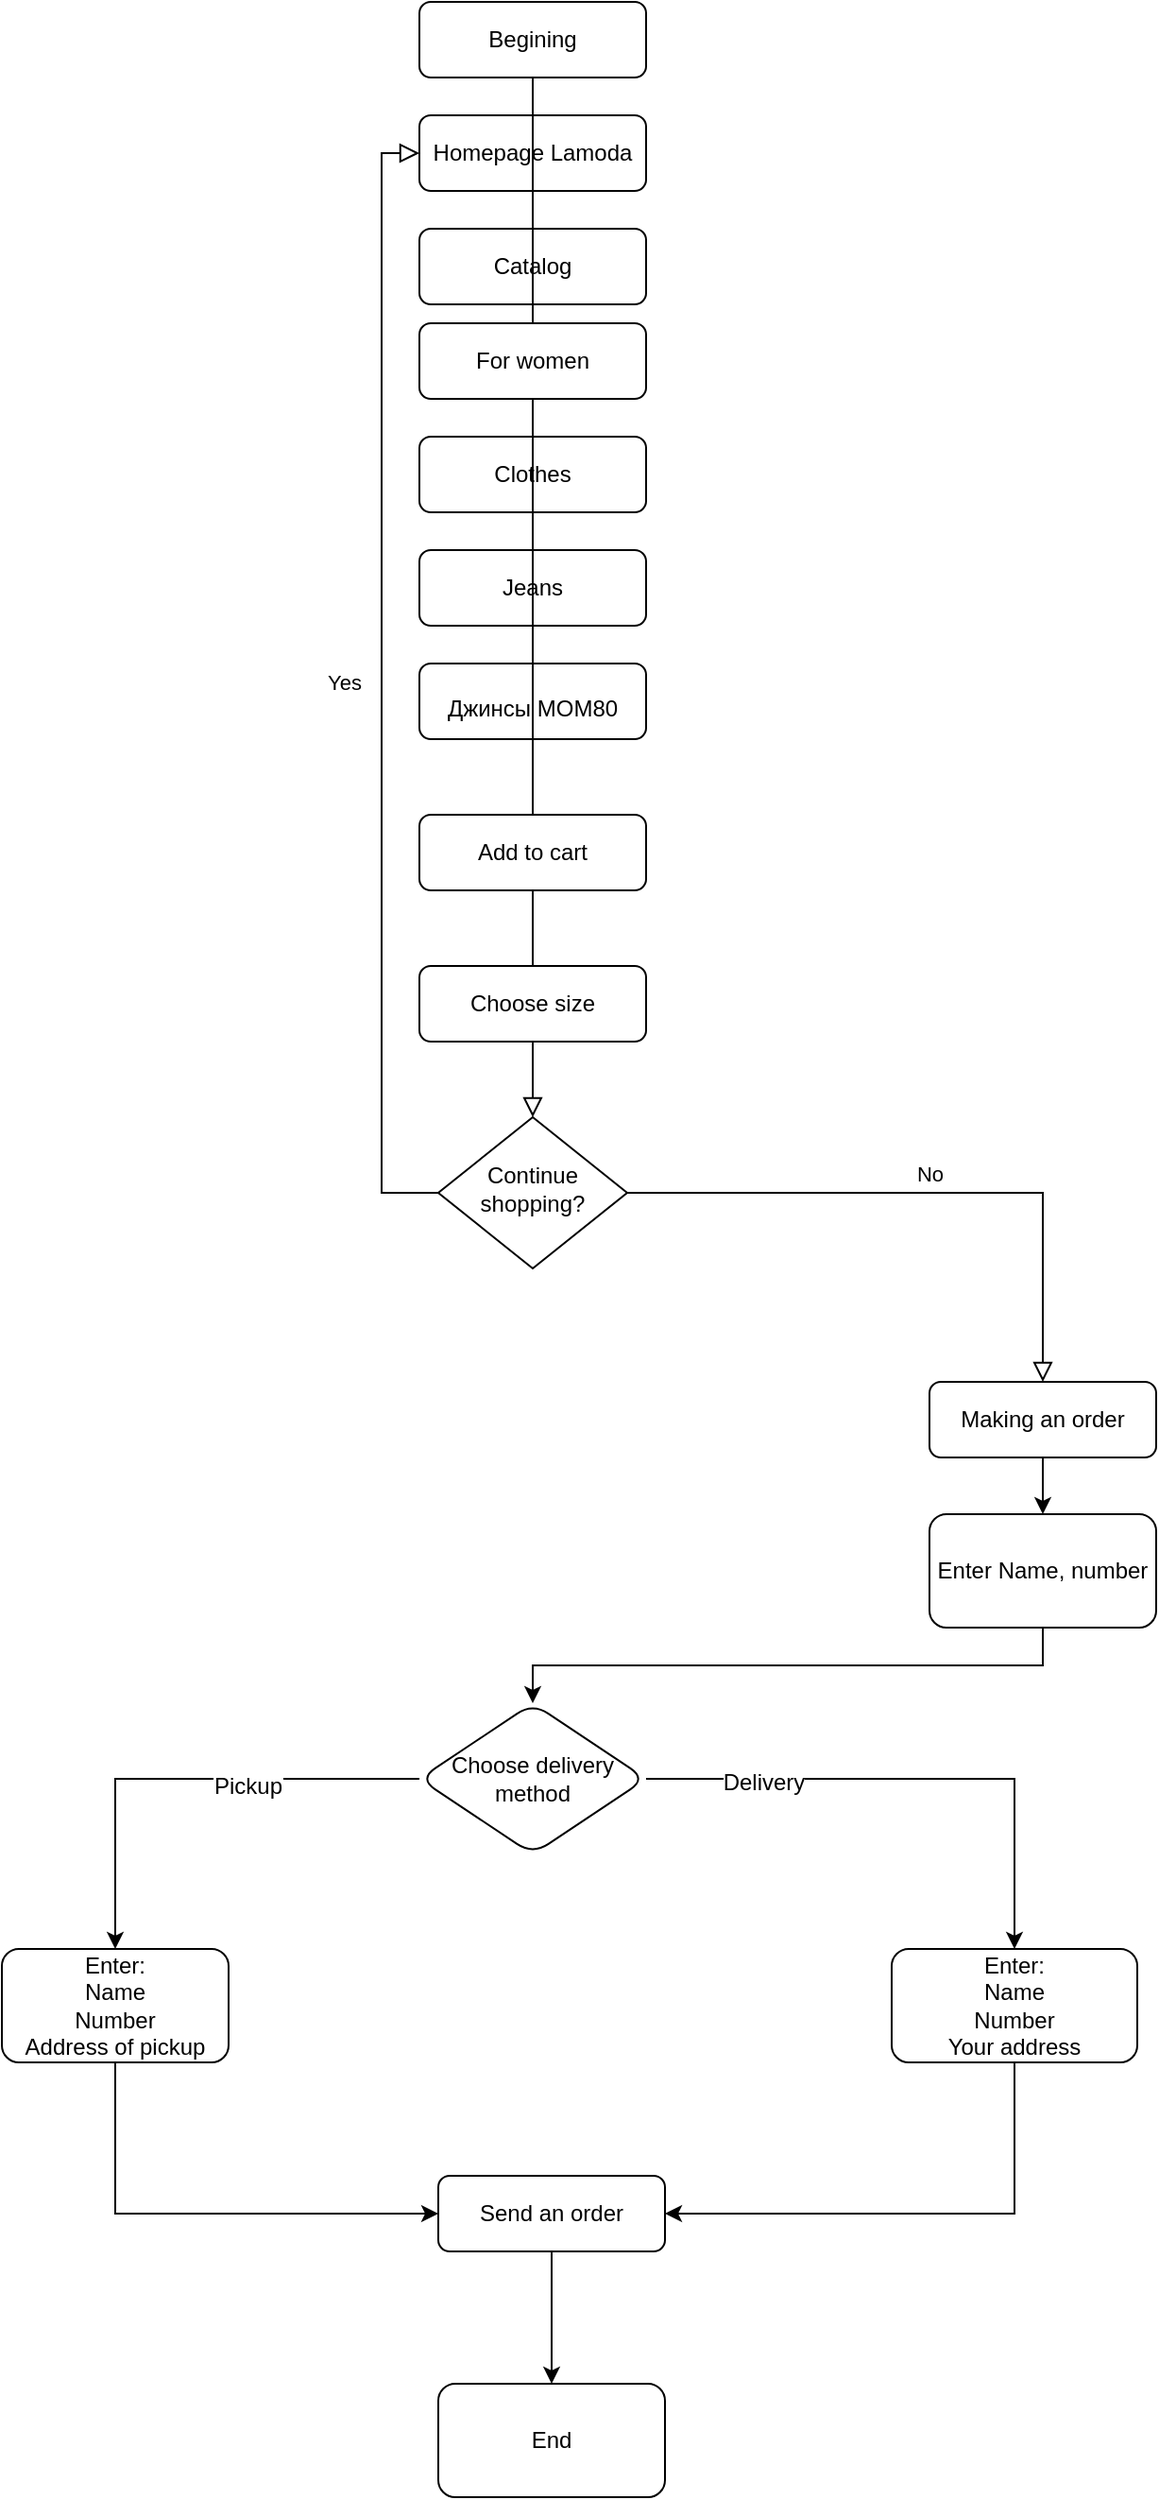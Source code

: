 <mxfile version="15.4.1" type="github">
  <diagram id="C5RBs43oDa-KdzZeNtuy" name="Page-1">
    <mxGraphModel dx="1422" dy="804" grid="1" gridSize="10" guides="1" tooltips="1" connect="1" arrows="1" fold="1" page="1" pageScale="1" pageWidth="827" pageHeight="1169" math="0" shadow="0">
      <root>
        <mxCell id="WIyWlLk6GJQsqaUBKTNV-0" />
        <mxCell id="WIyWlLk6GJQsqaUBKTNV-1" parent="WIyWlLk6GJQsqaUBKTNV-0" />
        <mxCell id="WIyWlLk6GJQsqaUBKTNV-2" value="" style="rounded=0;html=1;jettySize=auto;orthogonalLoop=1;fontSize=11;endArrow=block;endFill=0;endSize=8;strokeWidth=1;shadow=0;labelBackgroundColor=none;edgeStyle=orthogonalEdgeStyle;startArrow=none;" parent="WIyWlLk6GJQsqaUBKTNV-1" source="yYKnan3P69dN7nLsDYtK-8" target="WIyWlLk6GJQsqaUBKTNV-6" edge="1">
          <mxGeometry relative="1" as="geometry">
            <Array as="points">
              <mxPoint x="380" y="630" />
              <mxPoint x="380" y="630" />
            </Array>
          </mxGeometry>
        </mxCell>
        <mxCell id="WIyWlLk6GJQsqaUBKTNV-3" value="Begining" style="rounded=1;whiteSpace=wrap;html=1;fontSize=12;glass=0;strokeWidth=1;shadow=0;" parent="WIyWlLk6GJQsqaUBKTNV-1" vertex="1">
          <mxGeometry x="320" y="10" width="120" height="40" as="geometry" />
        </mxCell>
        <mxCell id="WIyWlLk6GJQsqaUBKTNV-4" value="Yes" style="rounded=0;html=1;jettySize=auto;orthogonalLoop=1;fontSize=11;endArrow=block;endFill=0;endSize=8;strokeWidth=1;shadow=0;labelBackgroundColor=none;edgeStyle=orthogonalEdgeStyle;entryX=0;entryY=0.5;entryDx=0;entryDy=0;" parent="WIyWlLk6GJQsqaUBKTNV-1" source="WIyWlLk6GJQsqaUBKTNV-6" target="yYKnan3P69dN7nLsDYtK-1" edge="1">
          <mxGeometry y="20" relative="1" as="geometry">
            <mxPoint as="offset" />
            <mxPoint x="300" y="90" as="targetPoint" />
            <Array as="points">
              <mxPoint x="300" y="640" />
              <mxPoint x="300" y="90" />
            </Array>
          </mxGeometry>
        </mxCell>
        <mxCell id="WIyWlLk6GJQsqaUBKTNV-5" value="No" style="edgeStyle=orthogonalEdgeStyle;rounded=0;html=1;jettySize=auto;orthogonalLoop=1;fontSize=11;endArrow=block;endFill=0;endSize=8;strokeWidth=1;shadow=0;labelBackgroundColor=none;" parent="WIyWlLk6GJQsqaUBKTNV-1" source="WIyWlLk6GJQsqaUBKTNV-6" target="WIyWlLk6GJQsqaUBKTNV-7" edge="1">
          <mxGeometry y="10" relative="1" as="geometry">
            <mxPoint as="offset" />
          </mxGeometry>
        </mxCell>
        <mxCell id="WIyWlLk6GJQsqaUBKTNV-6" value="Continue shopping?" style="rhombus;whiteSpace=wrap;html=1;shadow=0;fontFamily=Helvetica;fontSize=12;align=center;strokeWidth=1;spacing=6;spacingTop=-4;" parent="WIyWlLk6GJQsqaUBKTNV-1" vertex="1">
          <mxGeometry x="330" y="600" width="100" height="80" as="geometry" />
        </mxCell>
        <mxCell id="yYKnan3P69dN7nLsDYtK-13" style="edgeStyle=orthogonalEdgeStyle;rounded=0;orthogonalLoop=1;jettySize=auto;html=1;exitX=0.5;exitY=1;exitDx=0;exitDy=0;fontSize=12;" edge="1" parent="WIyWlLk6GJQsqaUBKTNV-1" source="WIyWlLk6GJQsqaUBKTNV-7" target="yYKnan3P69dN7nLsDYtK-12">
          <mxGeometry relative="1" as="geometry" />
        </mxCell>
        <mxCell id="WIyWlLk6GJQsqaUBKTNV-7" value="Making an order" style="rounded=1;whiteSpace=wrap;html=1;fontSize=12;glass=0;strokeWidth=1;shadow=0;" parent="WIyWlLk6GJQsqaUBKTNV-1" vertex="1">
          <mxGeometry x="590" y="740" width="120" height="40" as="geometry" />
        </mxCell>
        <mxCell id="yYKnan3P69dN7nLsDYtK-1" value="Homepage Lamoda" style="rounded=1;whiteSpace=wrap;html=1;" vertex="1" parent="WIyWlLk6GJQsqaUBKTNV-1">
          <mxGeometry x="320" y="70" width="120" height="40" as="geometry" />
        </mxCell>
        <mxCell id="yYKnan3P69dN7nLsDYtK-2" value="Catalog" style="rounded=1;whiteSpace=wrap;html=1;" vertex="1" parent="WIyWlLk6GJQsqaUBKTNV-1">
          <mxGeometry x="320" y="130" width="120" height="40" as="geometry" />
        </mxCell>
        <mxCell id="yYKnan3P69dN7nLsDYtK-4" value="Clothes" style="rounded=1;whiteSpace=wrap;html=1;" vertex="1" parent="WIyWlLk6GJQsqaUBKTNV-1">
          <mxGeometry x="320" y="240" width="120" height="40" as="geometry" />
        </mxCell>
        <mxCell id="yYKnan3P69dN7nLsDYtK-3" value="For women" style="rounded=1;whiteSpace=wrap;html=1;" vertex="1" parent="WIyWlLk6GJQsqaUBKTNV-1">
          <mxGeometry x="320" y="180" width="120" height="40" as="geometry" />
        </mxCell>
        <mxCell id="yYKnan3P69dN7nLsDYtK-5" value="" style="rounded=0;html=1;jettySize=auto;orthogonalLoop=1;fontSize=11;endArrow=none;endFill=0;endSize=8;strokeWidth=1;shadow=0;labelBackgroundColor=none;edgeStyle=orthogonalEdgeStyle;" edge="1" parent="WIyWlLk6GJQsqaUBKTNV-1" source="WIyWlLk6GJQsqaUBKTNV-3" target="yYKnan3P69dN7nLsDYtK-3">
          <mxGeometry relative="1" as="geometry">
            <mxPoint x="390" y="40" as="sourcePoint" />
            <mxPoint x="390" y="540" as="targetPoint" />
          </mxGeometry>
        </mxCell>
        <mxCell id="yYKnan3P69dN7nLsDYtK-6" value="Jeans" style="rounded=1;whiteSpace=wrap;html=1;" vertex="1" parent="WIyWlLk6GJQsqaUBKTNV-1">
          <mxGeometry x="320" y="300" width="120" height="40" as="geometry" />
        </mxCell>
        <mxCell id="yYKnan3P69dN7nLsDYtK-7" value="&lt;h1 class=&quot;product-title-wrapper&quot;&gt;&lt;font style=&quot;font-size: 12px&quot;&gt;&lt;span class=&quot;product-title__model-name&quot;&gt;&lt;span style=&quot;font-weight: normal&quot;&gt;Джинсы MOM80&lt;/span&gt;&lt;/span&gt;&lt;/font&gt;&lt;/h1&gt;" style="rounded=1;whiteSpace=wrap;html=1;" vertex="1" parent="WIyWlLk6GJQsqaUBKTNV-1">
          <mxGeometry x="320" y="360" width="120" height="40" as="geometry" />
        </mxCell>
        <mxCell id="yYKnan3P69dN7nLsDYtK-8" value="Add to cart" style="rounded=1;whiteSpace=wrap;html=1;fontSize=12;" vertex="1" parent="WIyWlLk6GJQsqaUBKTNV-1">
          <mxGeometry x="320" y="440" width="120" height="40" as="geometry" />
        </mxCell>
        <mxCell id="yYKnan3P69dN7nLsDYtK-9" value="" style="rounded=0;html=1;jettySize=auto;orthogonalLoop=1;fontSize=11;endArrow=none;endFill=0;endSize=8;strokeWidth=1;shadow=0;labelBackgroundColor=none;edgeStyle=orthogonalEdgeStyle;startArrow=none;" edge="1" parent="WIyWlLk6GJQsqaUBKTNV-1" source="yYKnan3P69dN7nLsDYtK-3" target="yYKnan3P69dN7nLsDYtK-8">
          <mxGeometry relative="1" as="geometry">
            <mxPoint x="380" y="220" as="sourcePoint" />
            <mxPoint x="390" y="540" as="targetPoint" />
          </mxGeometry>
        </mxCell>
        <mxCell id="yYKnan3P69dN7nLsDYtK-10" value="Choose size" style="rounded=1;whiteSpace=wrap;html=1;fontSize=12;" vertex="1" parent="WIyWlLk6GJQsqaUBKTNV-1">
          <mxGeometry x="320" y="520" width="120" height="40" as="geometry" />
        </mxCell>
        <mxCell id="yYKnan3P69dN7nLsDYtK-15" style="edgeStyle=orthogonalEdgeStyle;rounded=0;orthogonalLoop=1;jettySize=auto;html=1;exitX=0.5;exitY=1;exitDx=0;exitDy=0;entryX=0.5;entryY=0;entryDx=0;entryDy=0;fontSize=12;" edge="1" parent="WIyWlLk6GJQsqaUBKTNV-1" source="yYKnan3P69dN7nLsDYtK-12" target="yYKnan3P69dN7nLsDYtK-14">
          <mxGeometry relative="1" as="geometry" />
        </mxCell>
        <mxCell id="yYKnan3P69dN7nLsDYtK-12" value="Enter Name, number" style="rounded=1;whiteSpace=wrap;html=1;fontSize=12;" vertex="1" parent="WIyWlLk6GJQsqaUBKTNV-1">
          <mxGeometry x="590" y="810" width="120" height="60" as="geometry" />
        </mxCell>
        <mxCell id="yYKnan3P69dN7nLsDYtK-17" value="" style="edgeStyle=orthogonalEdgeStyle;rounded=0;orthogonalLoop=1;jettySize=auto;html=1;fontSize=12;" edge="1" parent="WIyWlLk6GJQsqaUBKTNV-1" source="yYKnan3P69dN7nLsDYtK-14" target="yYKnan3P69dN7nLsDYtK-16">
          <mxGeometry relative="1" as="geometry" />
        </mxCell>
        <mxCell id="yYKnan3P69dN7nLsDYtK-18" value="&lt;div&gt;Pickup&lt;/div&gt;" style="edgeLabel;html=1;align=center;verticalAlign=middle;resizable=0;points=[];fontSize=12;" vertex="1" connectable="0" parent="yYKnan3P69dN7nLsDYtK-17">
          <mxGeometry x="-0.274" y="4" relative="1" as="geometry">
            <mxPoint as="offset" />
          </mxGeometry>
        </mxCell>
        <mxCell id="yYKnan3P69dN7nLsDYtK-20" value="" style="edgeStyle=orthogonalEdgeStyle;rounded=0;orthogonalLoop=1;jettySize=auto;html=1;fontSize=12;" edge="1" parent="WIyWlLk6GJQsqaUBKTNV-1" source="yYKnan3P69dN7nLsDYtK-14" target="yYKnan3P69dN7nLsDYtK-19">
          <mxGeometry relative="1" as="geometry" />
        </mxCell>
        <mxCell id="yYKnan3P69dN7nLsDYtK-21" value="Delivery" style="edgeLabel;html=1;align=center;verticalAlign=middle;resizable=0;points=[];fontSize=12;" vertex="1" connectable="0" parent="yYKnan3P69dN7nLsDYtK-20">
          <mxGeometry x="-0.564" y="-2" relative="1" as="geometry">
            <mxPoint as="offset" />
          </mxGeometry>
        </mxCell>
        <mxCell id="yYKnan3P69dN7nLsDYtK-14" value="Choose delivery method" style="rhombus;whiteSpace=wrap;html=1;rounded=1;fontSize=12;" vertex="1" parent="WIyWlLk6GJQsqaUBKTNV-1">
          <mxGeometry x="320" y="910" width="120" height="80" as="geometry" />
        </mxCell>
        <mxCell id="yYKnan3P69dN7nLsDYtK-23" style="edgeStyle=orthogonalEdgeStyle;rounded=0;orthogonalLoop=1;jettySize=auto;html=1;entryX=0;entryY=0.5;entryDx=0;entryDy=0;fontSize=12;" edge="1" parent="WIyWlLk6GJQsqaUBKTNV-1" source="yYKnan3P69dN7nLsDYtK-16" target="yYKnan3P69dN7nLsDYtK-22">
          <mxGeometry relative="1" as="geometry">
            <Array as="points">
              <mxPoint x="159" y="1180" />
            </Array>
          </mxGeometry>
        </mxCell>
        <mxCell id="yYKnan3P69dN7nLsDYtK-16" value="&lt;div&gt;Enter: &lt;br&gt;&lt;/div&gt;&lt;div&gt;Name&lt;/div&gt;&lt;div&gt;Number&lt;/div&gt;&lt;div&gt;Address of pickup &lt;br&gt;&lt;/div&gt;" style="whiteSpace=wrap;html=1;rounded=1;" vertex="1" parent="WIyWlLk6GJQsqaUBKTNV-1">
          <mxGeometry x="99" y="1040" width="120" height="60" as="geometry" />
        </mxCell>
        <mxCell id="yYKnan3P69dN7nLsDYtK-26" style="edgeStyle=orthogonalEdgeStyle;rounded=0;orthogonalLoop=1;jettySize=auto;html=1;entryX=1;entryY=0.5;entryDx=0;entryDy=0;fontSize=12;" edge="1" parent="WIyWlLk6GJQsqaUBKTNV-1" source="yYKnan3P69dN7nLsDYtK-19" target="yYKnan3P69dN7nLsDYtK-22">
          <mxGeometry relative="1" as="geometry">
            <Array as="points">
              <mxPoint x="635" y="1180" />
            </Array>
          </mxGeometry>
        </mxCell>
        <mxCell id="yYKnan3P69dN7nLsDYtK-19" value="&lt;div&gt;Enter: &lt;br&gt;&lt;/div&gt;&lt;div&gt;Name&lt;/div&gt;&lt;div&gt;Number&lt;/div&gt;&lt;div&gt;Your address&lt;br&gt;&lt;/div&gt;" style="whiteSpace=wrap;html=1;rounded=1;" vertex="1" parent="WIyWlLk6GJQsqaUBKTNV-1">
          <mxGeometry x="570" y="1040" width="130" height="60" as="geometry" />
        </mxCell>
        <mxCell id="yYKnan3P69dN7nLsDYtK-28" value="" style="edgeStyle=orthogonalEdgeStyle;rounded=0;orthogonalLoop=1;jettySize=auto;html=1;fontSize=12;" edge="1" parent="WIyWlLk6GJQsqaUBKTNV-1" source="yYKnan3P69dN7nLsDYtK-22" target="yYKnan3P69dN7nLsDYtK-27">
          <mxGeometry relative="1" as="geometry" />
        </mxCell>
        <mxCell id="yYKnan3P69dN7nLsDYtK-22" value="Send an order" style="rounded=1;whiteSpace=wrap;html=1;fontSize=12;" vertex="1" parent="WIyWlLk6GJQsqaUBKTNV-1">
          <mxGeometry x="330" y="1160" width="120" height="40" as="geometry" />
        </mxCell>
        <mxCell id="yYKnan3P69dN7nLsDYtK-27" value="&lt;div&gt;End&lt;/div&gt;" style="whiteSpace=wrap;html=1;rounded=1;" vertex="1" parent="WIyWlLk6GJQsqaUBKTNV-1">
          <mxGeometry x="330" y="1270" width="120" height="60" as="geometry" />
        </mxCell>
      </root>
    </mxGraphModel>
  </diagram>
</mxfile>
